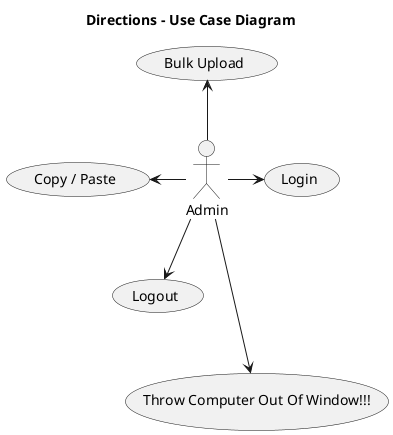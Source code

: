 @startuml

title Directions - Use Case Diagram

actor :Admin: as A

A -> (Login)
A --> (Logout)
A -left-> (Copy / Paste)
A -up-> (Bulk Upload)
A ---> (Throw Computer Out Of Window!!!)

@enduml
